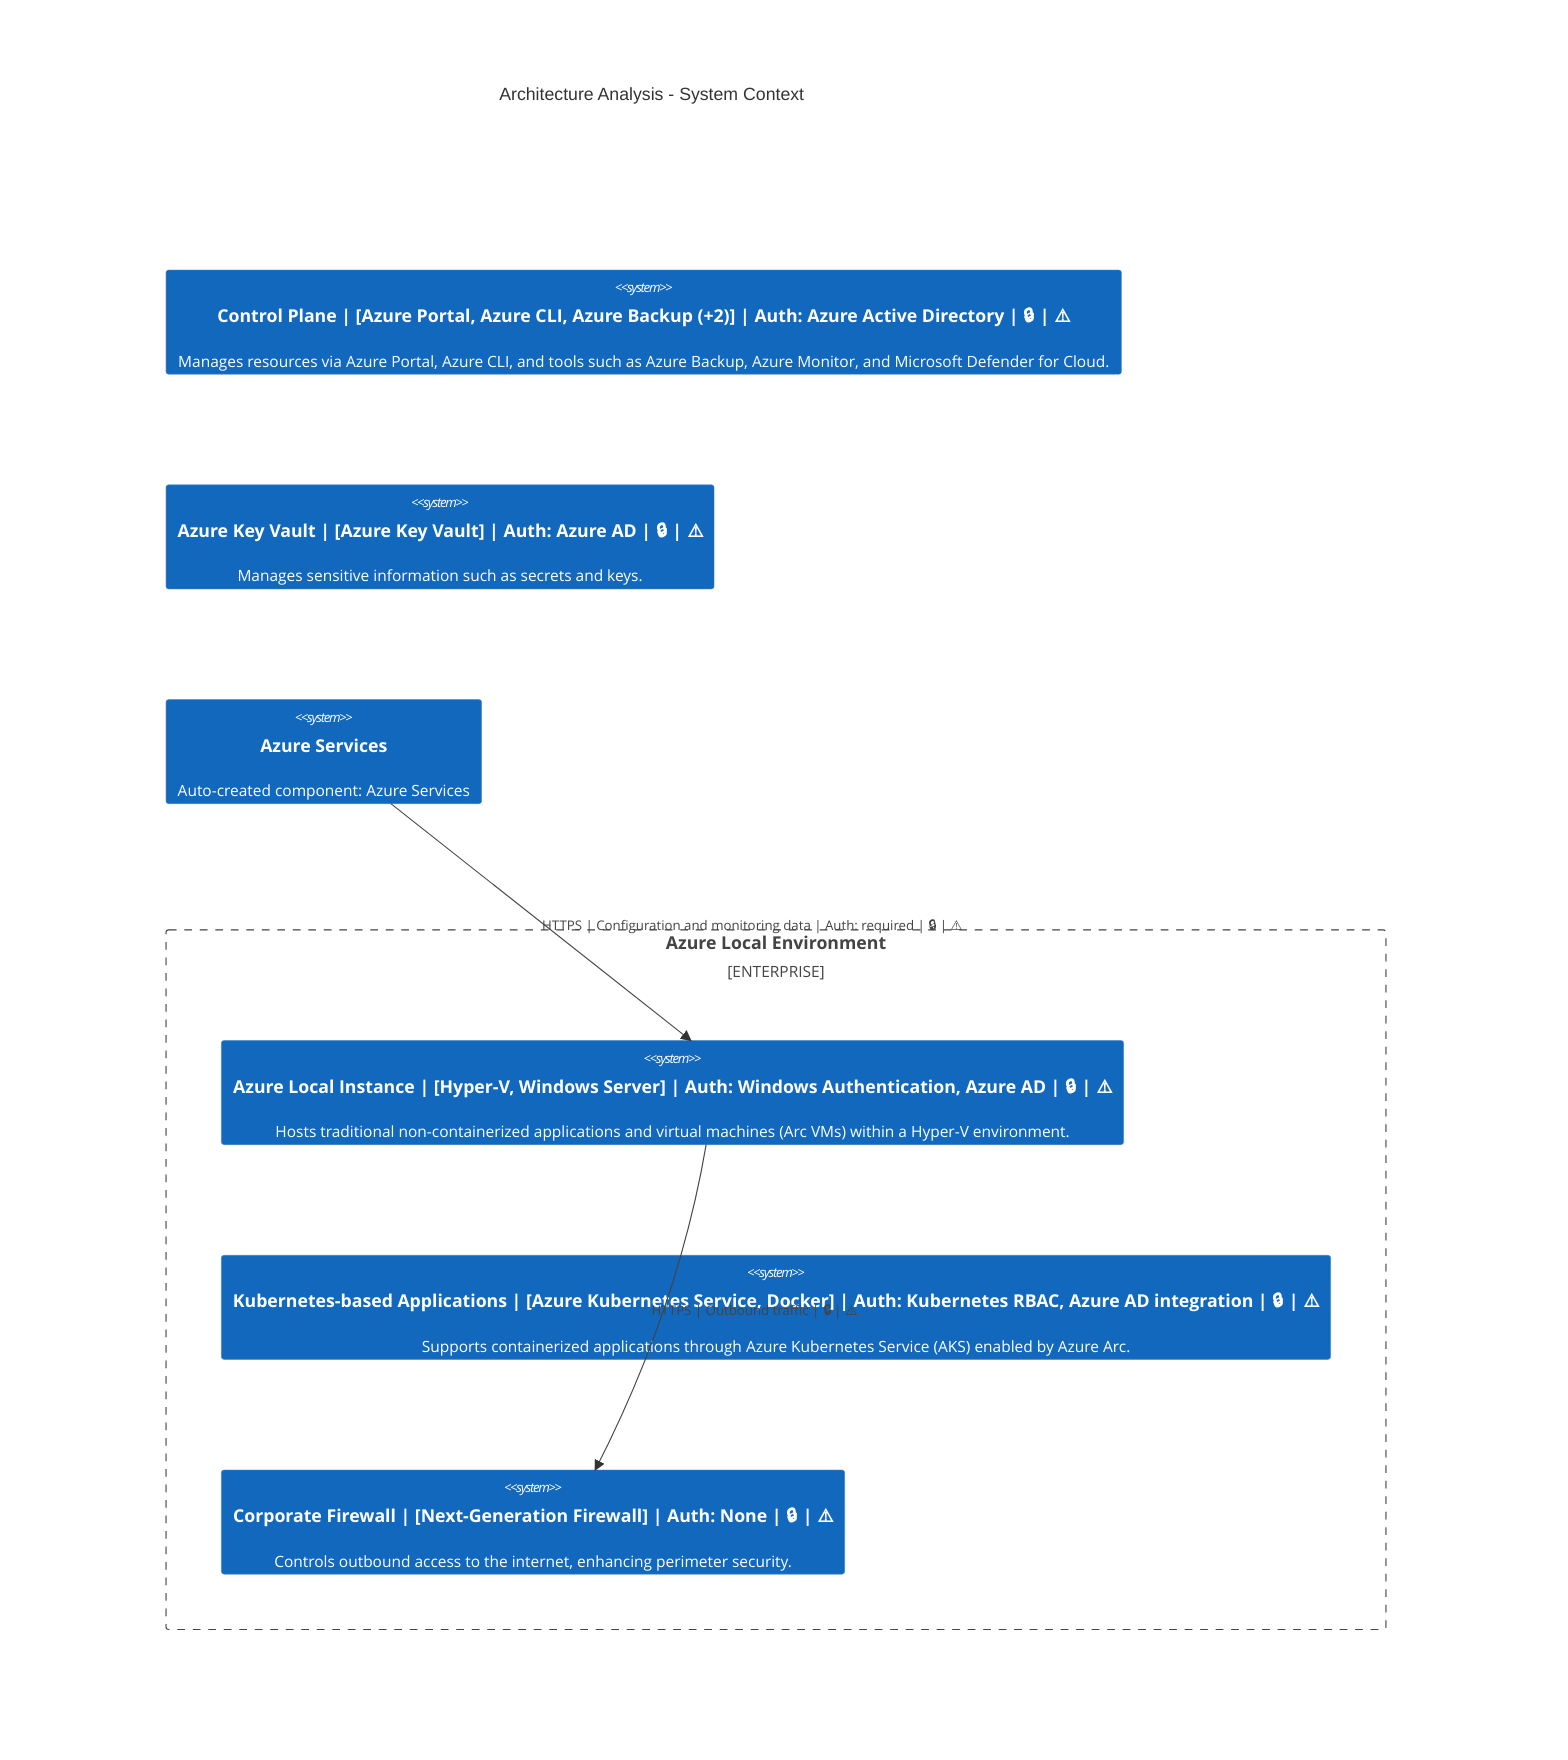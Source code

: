 C4Context
    title Architecture Analysis - System Context
    Enterprise_Boundary(tb_Azure_Local_Environment, "Azure Local Environment") {
        System(Azure_Local_Instance, "Azure Local Instance | [Hyper-V, Windows Server] | Auth: Windows Authentication, Azure AD | 🔒 | ⚠️", "Hosts traditional non-containerized applications and virtual machines (Arc VMs) within a Hyper-V environment.")
        System(Kubernetes_based_Applications, "Kubernetes-based Applications | [Azure Kubernetes Service, Docker] | Auth: Kubernetes RBAC, Azure AD integration | 🔒 | ⚠️", "Supports containerized applications through Azure Kubernetes Service (AKS) enabled by Azure Arc.")
        System(Corporate_Firewall, "Corporate Firewall | [Next-Generation Firewall] | Auth: None | 🔒 | ⚠️", "Controls outbound access to the internet, enhancing perimeter security.")
    }
    System(Control_Plane, "Control Plane | [Azure Portal, Azure CLI, Azure Backup (+2)] | Auth: Azure Active Directory | 🔒 | ⚠️", "Manages resources via Azure Portal, Azure CLI, and tools such as Azure Backup, Azure Monitor, and Microsoft Defender for Cloud.")
    System(Azure_Key_Vault, "Azure Key Vault | [Azure Key Vault] | Auth: Azure AD | 🔒 | ⚠️", "Manages sensitive information such as secrets and keys.")
    System(Azure_Services, "Azure Services", "Auto-created component: Azure Services")

    Rel(Azure_Services, Azure_Local_Instance, "HTTPS | Configuration and monitoring data | Auth: required | 🔒 | ⚠️")
    Rel(Azure_Local_Instance, Corporate_Firewall, "HTTPS | Outbound traffic | 🔒 | ⚠️")